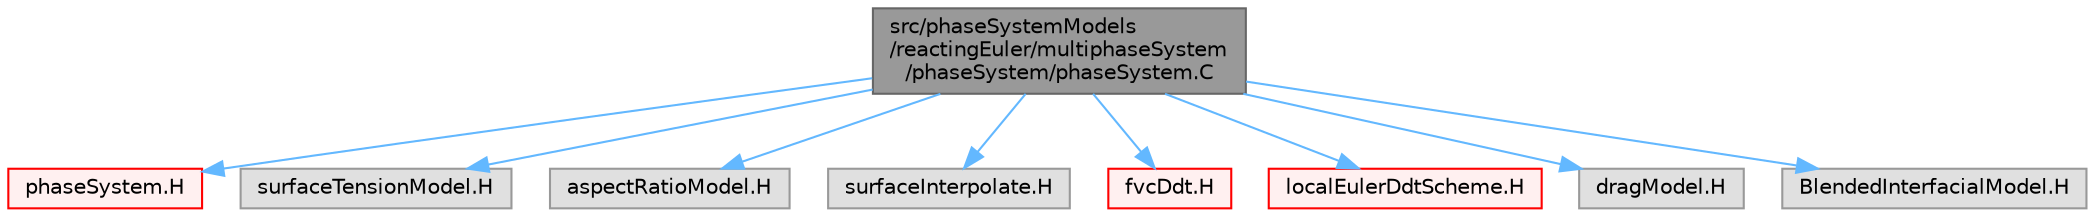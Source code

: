 digraph "src/phaseSystemModels/reactingEuler/multiphaseSystem/phaseSystem/phaseSystem.C"
{
 // LATEX_PDF_SIZE
  bgcolor="transparent";
  edge [fontname=Helvetica,fontsize=10,labelfontname=Helvetica,labelfontsize=10];
  node [fontname=Helvetica,fontsize=10,shape=box,height=0.2,width=0.4];
  Node1 [id="Node000001",label="src/phaseSystemModels\l/reactingEuler/multiphaseSystem\l/phaseSystem/phaseSystem.C",height=0.2,width=0.4,color="gray40", fillcolor="grey60", style="filled", fontcolor="black",tooltip=" "];
  Node1 -> Node2 [id="edge1_Node000001_Node000002",color="steelblue1",style="solid",tooltip=" "];
  Node2 [id="Node000002",label="phaseSystem.H",height=0.2,width=0.4,color="red", fillcolor="#FFF0F0", style="filled",URL="$phaseSystem_8H.html",tooltip=" "];
  Node1 -> Node413 [id="edge2_Node000001_Node000413",color="steelblue1",style="solid",tooltip=" "];
  Node413 [id="Node000413",label="surfaceTensionModel.H",height=0.2,width=0.4,color="grey60", fillcolor="#E0E0E0", style="filled",tooltip=" "];
  Node1 -> Node414 [id="edge3_Node000001_Node000414",color="steelblue1",style="solid",tooltip=" "];
  Node414 [id="Node000414",label="aspectRatioModel.H",height=0.2,width=0.4,color="grey60", fillcolor="#E0E0E0", style="filled",tooltip=" "];
  Node1 -> Node415 [id="edge4_Node000001_Node000415",color="steelblue1",style="solid",tooltip=" "];
  Node415 [id="Node000415",label="surfaceInterpolate.H",height=0.2,width=0.4,color="grey60", fillcolor="#E0E0E0", style="filled",tooltip=" "];
  Node1 -> Node416 [id="edge5_Node000001_Node000416",color="steelblue1",style="solid",tooltip=" "];
  Node416 [id="Node000416",label="fvcDdt.H",height=0.2,width=0.4,color="red", fillcolor="#FFF0F0", style="filled",URL="$fvcDdt_8H.html",tooltip="Calculate the first temporal derivative."];
  Node1 -> Node422 [id="edge6_Node000001_Node000422",color="steelblue1",style="solid",tooltip=" "];
  Node422 [id="Node000422",label="localEulerDdtScheme.H",height=0.2,width=0.4,color="red", fillcolor="#FFF0F0", style="filled",URL="$localEulerDdtScheme_8H.html",tooltip=" "];
  Node1 -> Node424 [id="edge7_Node000001_Node000424",color="steelblue1",style="solid",tooltip=" "];
  Node424 [id="Node000424",label="dragModel.H",height=0.2,width=0.4,color="grey60", fillcolor="#E0E0E0", style="filled",tooltip=" "];
  Node1 -> Node425 [id="edge8_Node000001_Node000425",color="steelblue1",style="solid",tooltip=" "];
  Node425 [id="Node000425",label="BlendedInterfacialModel.H",height=0.2,width=0.4,color="grey60", fillcolor="#E0E0E0", style="filled",tooltip=" "];
}
